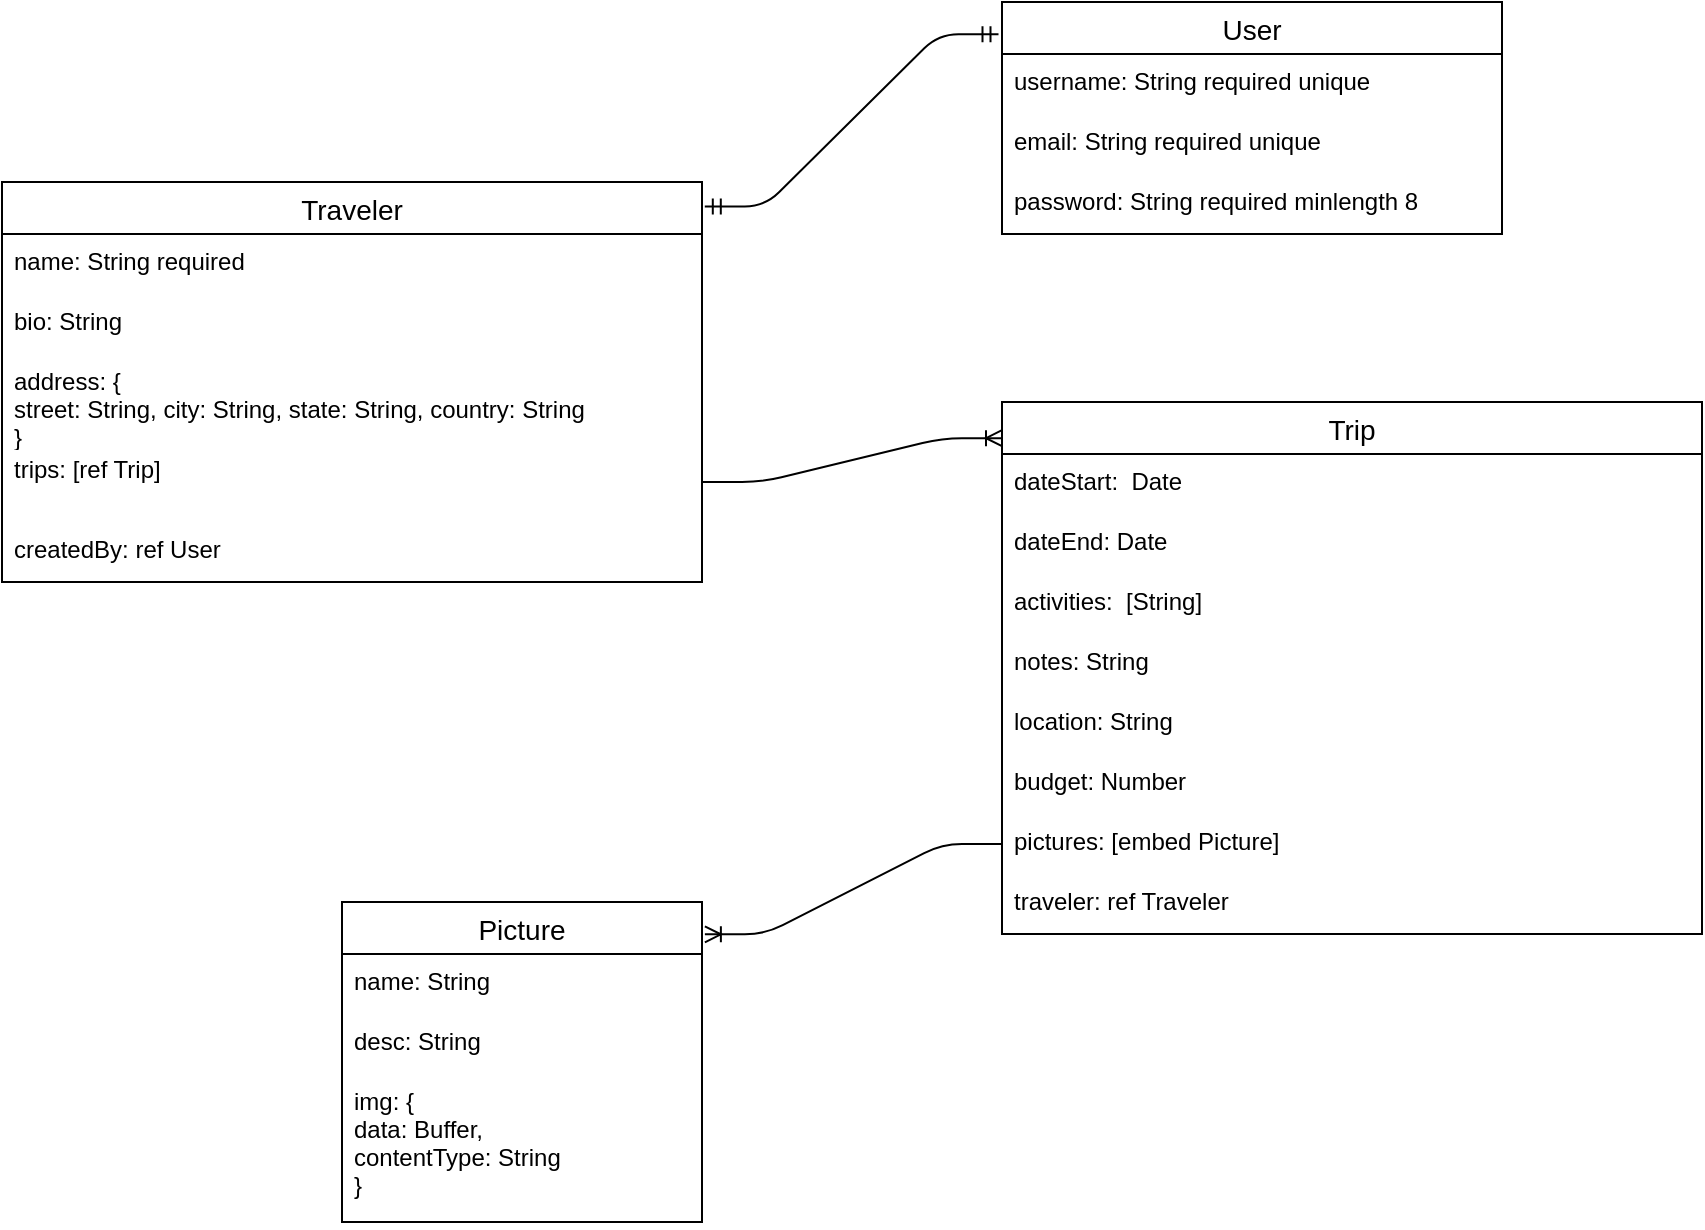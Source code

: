 <mxfile version="13.10.0" type="embed">
    <diagram id="rpIpxrknLldK7d_ocUqV" name="Page-1">
        <mxGraphModel dx="901" dy="718" grid="1" gridSize="10" guides="0" tooltips="1" connect="1" arrows="1" fold="1" page="1" pageScale="1" pageWidth="850" pageHeight="1100" math="0" shadow="0">
            <root>
                <mxCell id="0"/>
                <mxCell id="1" parent="0"/>
                <mxCell id="2" value="Traveler" style="swimlane;fontStyle=0;childLayout=stackLayout;horizontal=1;startSize=26;horizontalStack=0;resizeParent=1;resizeParentMax=0;resizeLast=0;collapsible=1;marginBottom=0;align=center;fontSize=14;" parent="1" vertex="1">
                    <mxGeometry x="40" y="180" width="350" height="200" as="geometry"/>
                </mxCell>
                <mxCell id="3" value="name: String required" style="text;strokeColor=none;fillColor=none;spacingLeft=4;spacingRight=4;overflow=hidden;rotatable=0;points=[[0,0.5],[1,0.5]];portConstraint=eastwest;fontSize=12;" parent="2" vertex="1">
                    <mxGeometry y="26" width="350" height="30" as="geometry"/>
                </mxCell>
                <mxCell id="4" value="bio: String" style="text;strokeColor=none;fillColor=none;spacingLeft=4;spacingRight=4;overflow=hidden;rotatable=0;points=[[0,0.5],[1,0.5]];portConstraint=eastwest;fontSize=12;" parent="2" vertex="1">
                    <mxGeometry y="56" width="350" height="30" as="geometry"/>
                </mxCell>
                <mxCell id="20" value="address: { &#10;street: String, city: String, state: String, country: String&#10;}" style="text;strokeColor=none;fillColor=none;spacingLeft=4;spacingRight=4;overflow=hidden;rotatable=0;points=[[0,0.5],[1,0.5]];portConstraint=eastwest;fontSize=12;" parent="2" vertex="1">
                    <mxGeometry y="86" width="350" height="44" as="geometry"/>
                </mxCell>
                <mxCell id="16" value="trips: [ref Trip]" style="text;strokeColor=none;fillColor=none;spacingLeft=4;spacingRight=4;overflow=hidden;rotatable=0;points=[[0,0.5],[1,0.5]];portConstraint=eastwest;fontSize=12;" parent="2" vertex="1">
                    <mxGeometry y="130" width="350" height="40" as="geometry"/>
                </mxCell>
                <mxCell id="44" value="createdBy: ref User" style="text;strokeColor=none;fillColor=none;spacingLeft=4;spacingRight=4;overflow=hidden;rotatable=0;points=[[0,0.5],[1,0.5]];portConstraint=eastwest;fontSize=12;" parent="2" vertex="1">
                    <mxGeometry y="170" width="350" height="30" as="geometry"/>
                </mxCell>
                <mxCell id="10" value="Trip" style="swimlane;fontStyle=0;childLayout=stackLayout;horizontal=1;startSize=26;horizontalStack=0;resizeParent=1;resizeParentMax=0;resizeLast=0;collapsible=1;marginBottom=0;align=center;fontSize=14;" parent="1" vertex="1">
                    <mxGeometry x="540" y="290" width="350" height="266" as="geometry"/>
                </mxCell>
                <mxCell id="11" value="dateStart:  Date" style="text;strokeColor=none;fillColor=none;spacingLeft=4;spacingRight=4;overflow=hidden;rotatable=0;points=[[0,0.5],[1,0.5]];portConstraint=eastwest;fontSize=12;" parent="10" vertex="1">
                    <mxGeometry y="26" width="350" height="30" as="geometry"/>
                </mxCell>
                <mxCell id="27" value="dateEnd: Date" style="text;strokeColor=none;fillColor=none;spacingLeft=4;spacingRight=4;overflow=hidden;rotatable=0;points=[[0,0.5],[1,0.5]];portConstraint=eastwest;fontSize=12;" parent="10" vertex="1">
                    <mxGeometry y="56" width="350" height="30" as="geometry"/>
                </mxCell>
                <mxCell id="28" value="activities:  [String]" style="text;strokeColor=none;fillColor=none;spacingLeft=4;spacingRight=4;overflow=hidden;rotatable=0;points=[[0,0.5],[1,0.5]];portConstraint=eastwest;fontSize=12;" parent="10" vertex="1">
                    <mxGeometry y="86" width="350" height="30" as="geometry"/>
                </mxCell>
                <mxCell id="22" value="notes: String" style="text;strokeColor=none;fillColor=none;spacingLeft=4;spacingRight=4;overflow=hidden;rotatable=0;points=[[0,0.5],[1,0.5]];portConstraint=eastwest;fontSize=12;" parent="10" vertex="1">
                    <mxGeometry y="116" width="350" height="30" as="geometry"/>
                </mxCell>
                <mxCell id="24" value="location: String" style="text;strokeColor=none;fillColor=none;spacingLeft=4;spacingRight=4;overflow=hidden;rotatable=0;points=[[0,0.5],[1,0.5]];portConstraint=eastwest;fontSize=12;" parent="10" vertex="1">
                    <mxGeometry y="146" width="350" height="30" as="geometry"/>
                </mxCell>
                <mxCell id="25" value="budget: Number" style="text;strokeColor=none;fillColor=none;spacingLeft=4;spacingRight=4;overflow=hidden;rotatable=0;points=[[0,0.5],[1,0.5]];portConstraint=eastwest;fontSize=12;" parent="10" vertex="1">
                    <mxGeometry y="176" width="350" height="30" as="geometry"/>
                </mxCell>
                <mxCell id="37" value="pictures: [embed Picture]" style="text;strokeColor=none;fillColor=none;spacingLeft=4;spacingRight=4;overflow=hidden;rotatable=0;points=[[0,0.5],[1,0.5]];portConstraint=eastwest;fontSize=12;" parent="10" vertex="1">
                    <mxGeometry y="206" width="350" height="30" as="geometry"/>
                </mxCell>
                <mxCell id="13" value="traveler: ref Traveler " style="text;strokeColor=none;fillColor=none;spacingLeft=4;spacingRight=4;overflow=hidden;rotatable=0;points=[[0,0.5],[1,0.5]];portConstraint=eastwest;fontSize=12;" parent="10" vertex="1">
                    <mxGeometry y="236" width="350" height="30" as="geometry"/>
                </mxCell>
                <mxCell id="14" value="" style="edgeStyle=entityRelationEdgeStyle;fontSize=12;html=1;endArrow=ERoneToMany;exitX=1;exitY=0.5;exitDx=0;exitDy=0;entryX=0;entryY=0.068;entryDx=0;entryDy=0;entryPerimeter=0;" parent="1" source="16" target="10" edge="1">
                    <mxGeometry width="100" height="100" relative="1" as="geometry">
                        <mxPoint x="310" y="350" as="sourcePoint"/>
                        <mxPoint x="410" y="250" as="targetPoint"/>
                    </mxGeometry>
                </mxCell>
                <mxCell id="31" value="Picture" style="swimlane;fontStyle=0;childLayout=stackLayout;horizontal=1;startSize=26;horizontalStack=0;resizeParent=1;resizeParentMax=0;resizeLast=0;collapsible=1;marginBottom=0;align=center;fontSize=14;" parent="1" vertex="1">
                    <mxGeometry x="210" y="540" width="180" height="160" as="geometry"/>
                </mxCell>
                <mxCell id="32" value="name: String" style="text;strokeColor=none;fillColor=none;spacingLeft=4;spacingRight=4;overflow=hidden;rotatable=0;points=[[0,0.5],[1,0.5]];portConstraint=eastwest;fontSize=12;" parent="31" vertex="1">
                    <mxGeometry y="26" width="180" height="30" as="geometry"/>
                </mxCell>
                <mxCell id="33" value="desc: String" style="text;strokeColor=none;fillColor=none;spacingLeft=4;spacingRight=4;overflow=hidden;rotatable=0;points=[[0,0.5],[1,0.5]];portConstraint=eastwest;fontSize=12;" parent="31" vertex="1">
                    <mxGeometry y="56" width="180" height="30" as="geometry"/>
                </mxCell>
                <mxCell id="34" value="img: {&#10;data: Buffer,&#10;contentType: String&#10;}" style="text;strokeColor=none;fillColor=none;spacingLeft=4;spacingRight=4;overflow=hidden;rotatable=0;points=[[0,0.5],[1,0.5]];portConstraint=eastwest;fontSize=12;" parent="31" vertex="1">
                    <mxGeometry y="86" width="180" height="74" as="geometry"/>
                </mxCell>
                <mxCell id="38" value="" style="edgeStyle=entityRelationEdgeStyle;fontSize=12;html=1;endArrow=ERoneToMany;entryX=1.008;entryY=0.101;entryDx=0;entryDy=0;entryPerimeter=0;exitX=0;exitY=0.5;exitDx=0;exitDy=0;" parent="1" source="37" target="31" edge="1">
                    <mxGeometry width="100" height="100" relative="1" as="geometry">
                        <mxPoint x="480" y="640" as="sourcePoint"/>
                        <mxPoint x="540" y="490" as="targetPoint"/>
                    </mxGeometry>
                </mxCell>
                <mxCell id="39" value="User" style="swimlane;fontStyle=0;childLayout=stackLayout;horizontal=1;startSize=26;horizontalStack=0;resizeParent=1;resizeParentMax=0;resizeLast=0;collapsible=1;marginBottom=0;align=center;fontSize=14;" parent="1" vertex="1">
                    <mxGeometry x="540" y="90" width="250" height="116" as="geometry"/>
                </mxCell>
                <mxCell id="40" value="username: String required unique" style="text;strokeColor=none;fillColor=none;spacingLeft=4;spacingRight=4;overflow=hidden;rotatable=0;points=[[0,0.5],[1,0.5]];portConstraint=eastwest;fontSize=12;" parent="39" vertex="1">
                    <mxGeometry y="26" width="250" height="30" as="geometry"/>
                </mxCell>
                <mxCell id="41" value="email: String required unique" style="text;strokeColor=none;fillColor=none;spacingLeft=4;spacingRight=4;overflow=hidden;rotatable=0;points=[[0,0.5],[1,0.5]];portConstraint=eastwest;fontSize=12;" parent="39" vertex="1">
                    <mxGeometry y="56" width="250" height="30" as="geometry"/>
                </mxCell>
                <mxCell id="42" value="password: String required minlength 8" style="text;strokeColor=none;fillColor=none;spacingLeft=4;spacingRight=4;overflow=hidden;rotatable=0;points=[[0,0.5],[1,0.5]];portConstraint=eastwest;fontSize=12;" parent="39" vertex="1">
                    <mxGeometry y="86" width="250" height="30" as="geometry"/>
                </mxCell>
                <mxCell id="43" value="" style="edgeStyle=entityRelationEdgeStyle;fontSize=12;html=1;endArrow=ERmandOne;startArrow=ERmandOne;entryX=-0.007;entryY=0.139;entryDx=0;entryDy=0;entryPerimeter=0;exitX=1.004;exitY=0.061;exitDx=0;exitDy=0;exitPerimeter=0;" parent="1" source="2" target="39" edge="1">
                    <mxGeometry width="100" height="100" relative="1" as="geometry">
                        <mxPoint x="290" y="260" as="sourcePoint"/>
                        <mxPoint x="390" y="160" as="targetPoint"/>
                    </mxGeometry>
                </mxCell>
            </root>
        </mxGraphModel>
    </diagram>
</mxfile>